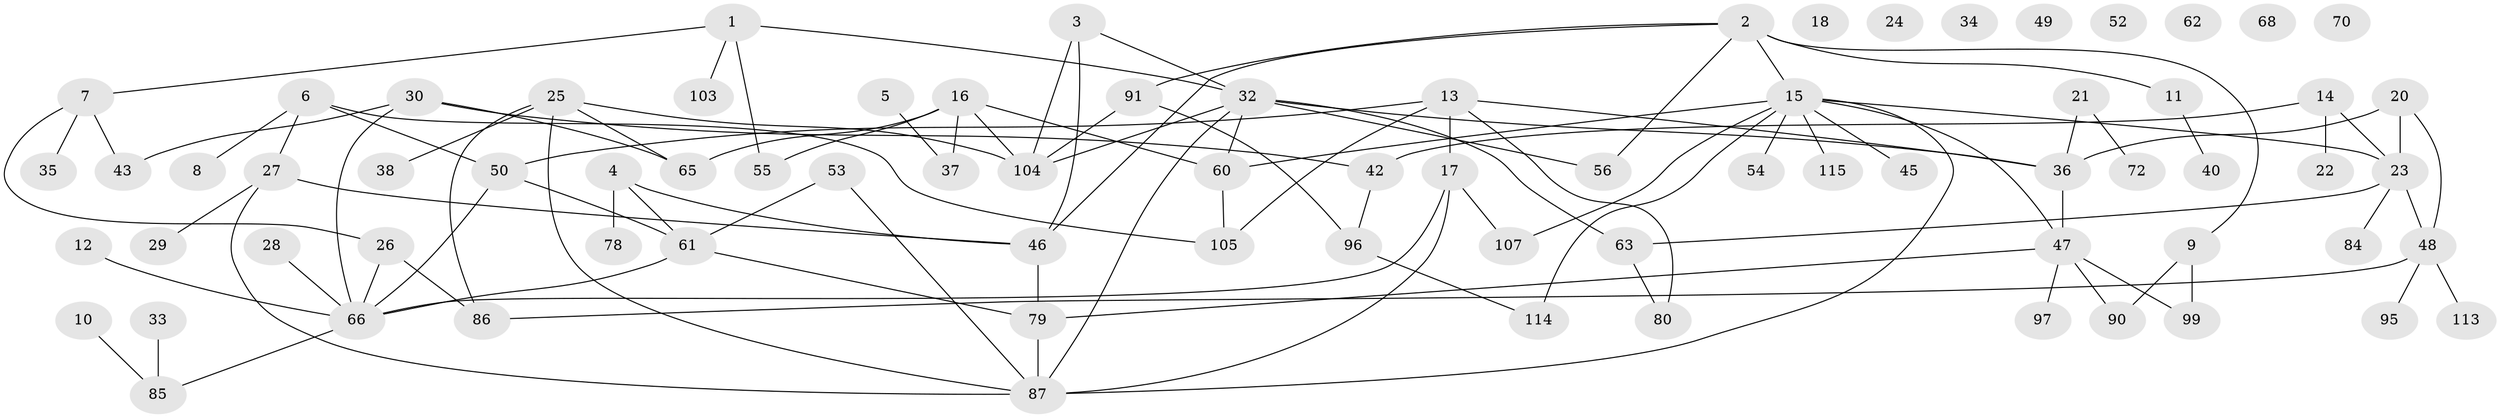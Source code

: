 // original degree distribution, {4: 0.15384615384615385, 2: 0.26495726495726496, 3: 0.15384615384615385, 1: 0.26495726495726496, 5: 0.05128205128205128, 6: 0.042735042735042736, 0: 0.05128205128205128, 8: 0.008547008547008548, 7: 0.008547008547008548}
// Generated by graph-tools (version 1.1) at 2025/41/03/06/25 10:41:20]
// undirected, 79 vertices, 107 edges
graph export_dot {
graph [start="1"]
  node [color=gray90,style=filled];
  1 [super="+39"];
  2 [super="+82"];
  3 [super="+57"];
  4 [super="+77"];
  5;
  6 [super="+44"];
  7 [super="+51"];
  8;
  9 [super="+93"];
  10;
  11 [super="+109"];
  12;
  13 [super="+89"];
  14 [super="+31"];
  15 [super="+19"];
  16 [super="+116"];
  17 [super="+74"];
  18 [super="+67"];
  20;
  21;
  22 [super="+41"];
  23 [super="+76"];
  24;
  25 [super="+94"];
  26 [super="+111"];
  27 [super="+59"];
  28;
  29;
  30 [super="+110"];
  32 [super="+98"];
  33 [super="+71"];
  34 [super="+75"];
  35;
  36 [super="+88"];
  37 [super="+69"];
  38;
  40;
  42 [super="+58"];
  43;
  45;
  46 [super="+100"];
  47 [super="+73"];
  48 [super="+83"];
  49;
  50 [super="+92"];
  52;
  53;
  54;
  55 [super="+101"];
  56;
  60;
  61 [super="+64"];
  62;
  63;
  65;
  66 [super="+106"];
  68;
  70;
  72 [super="+81"];
  78;
  79;
  80 [super="+102"];
  84;
  85 [super="+117"];
  86;
  87 [super="+112"];
  90;
  91;
  95;
  96;
  97;
  99;
  103;
  104;
  105 [super="+108"];
  107;
  113;
  114;
  115;
  1 -- 7;
  1 -- 55;
  1 -- 103;
  1 -- 32;
  2 -- 91;
  2 -- 56;
  2 -- 15;
  2 -- 9;
  2 -- 46;
  2 -- 11;
  3 -- 46;
  3 -- 32;
  3 -- 104;
  4 -- 78;
  4 -- 61;
  4 -- 46;
  5 -- 37;
  6 -- 8;
  6 -- 50;
  6 -- 105;
  6 -- 27;
  7 -- 43;
  7 -- 35;
  7 -- 26;
  9 -- 90;
  9 -- 99;
  10 -- 85;
  11 -- 40;
  12 -- 66;
  13 -- 17;
  13 -- 80;
  13 -- 36;
  13 -- 105;
  13 -- 50;
  14 -- 23;
  14 -- 42;
  14 -- 22;
  15 -- 45;
  15 -- 54;
  15 -- 107;
  15 -- 114;
  15 -- 115;
  15 -- 87;
  15 -- 47;
  15 -- 60;
  15 -- 23;
  16 -- 104;
  16 -- 65;
  16 -- 37;
  16 -- 55;
  16 -- 60;
  17 -- 66;
  17 -- 107;
  17 -- 87;
  20 -- 23;
  20 -- 36;
  20 -- 48;
  21 -- 36;
  21 -- 72;
  23 -- 63;
  23 -- 84;
  23 -- 48;
  25 -- 65;
  25 -- 38;
  25 -- 87;
  25 -- 86;
  25 -- 104;
  26 -- 66;
  26 -- 86;
  27 -- 29;
  27 -- 46;
  27 -- 87;
  28 -- 66;
  30 -- 65;
  30 -- 42;
  30 -- 66;
  30 -- 43;
  32 -- 56;
  32 -- 60;
  32 -- 63;
  32 -- 87;
  32 -- 104;
  32 -- 36;
  33 -- 85;
  36 -- 47 [weight=2];
  42 -- 96 [weight=2];
  46 -- 79;
  47 -- 79;
  47 -- 99;
  47 -- 97;
  47 -- 90;
  48 -- 86;
  48 -- 95;
  48 -- 113;
  50 -- 61;
  50 -- 66;
  53 -- 61;
  53 -- 87;
  60 -- 105;
  61 -- 79;
  61 -- 66;
  63 -- 80;
  66 -- 85;
  79 -- 87;
  91 -- 96;
  91 -- 104;
  96 -- 114;
}
